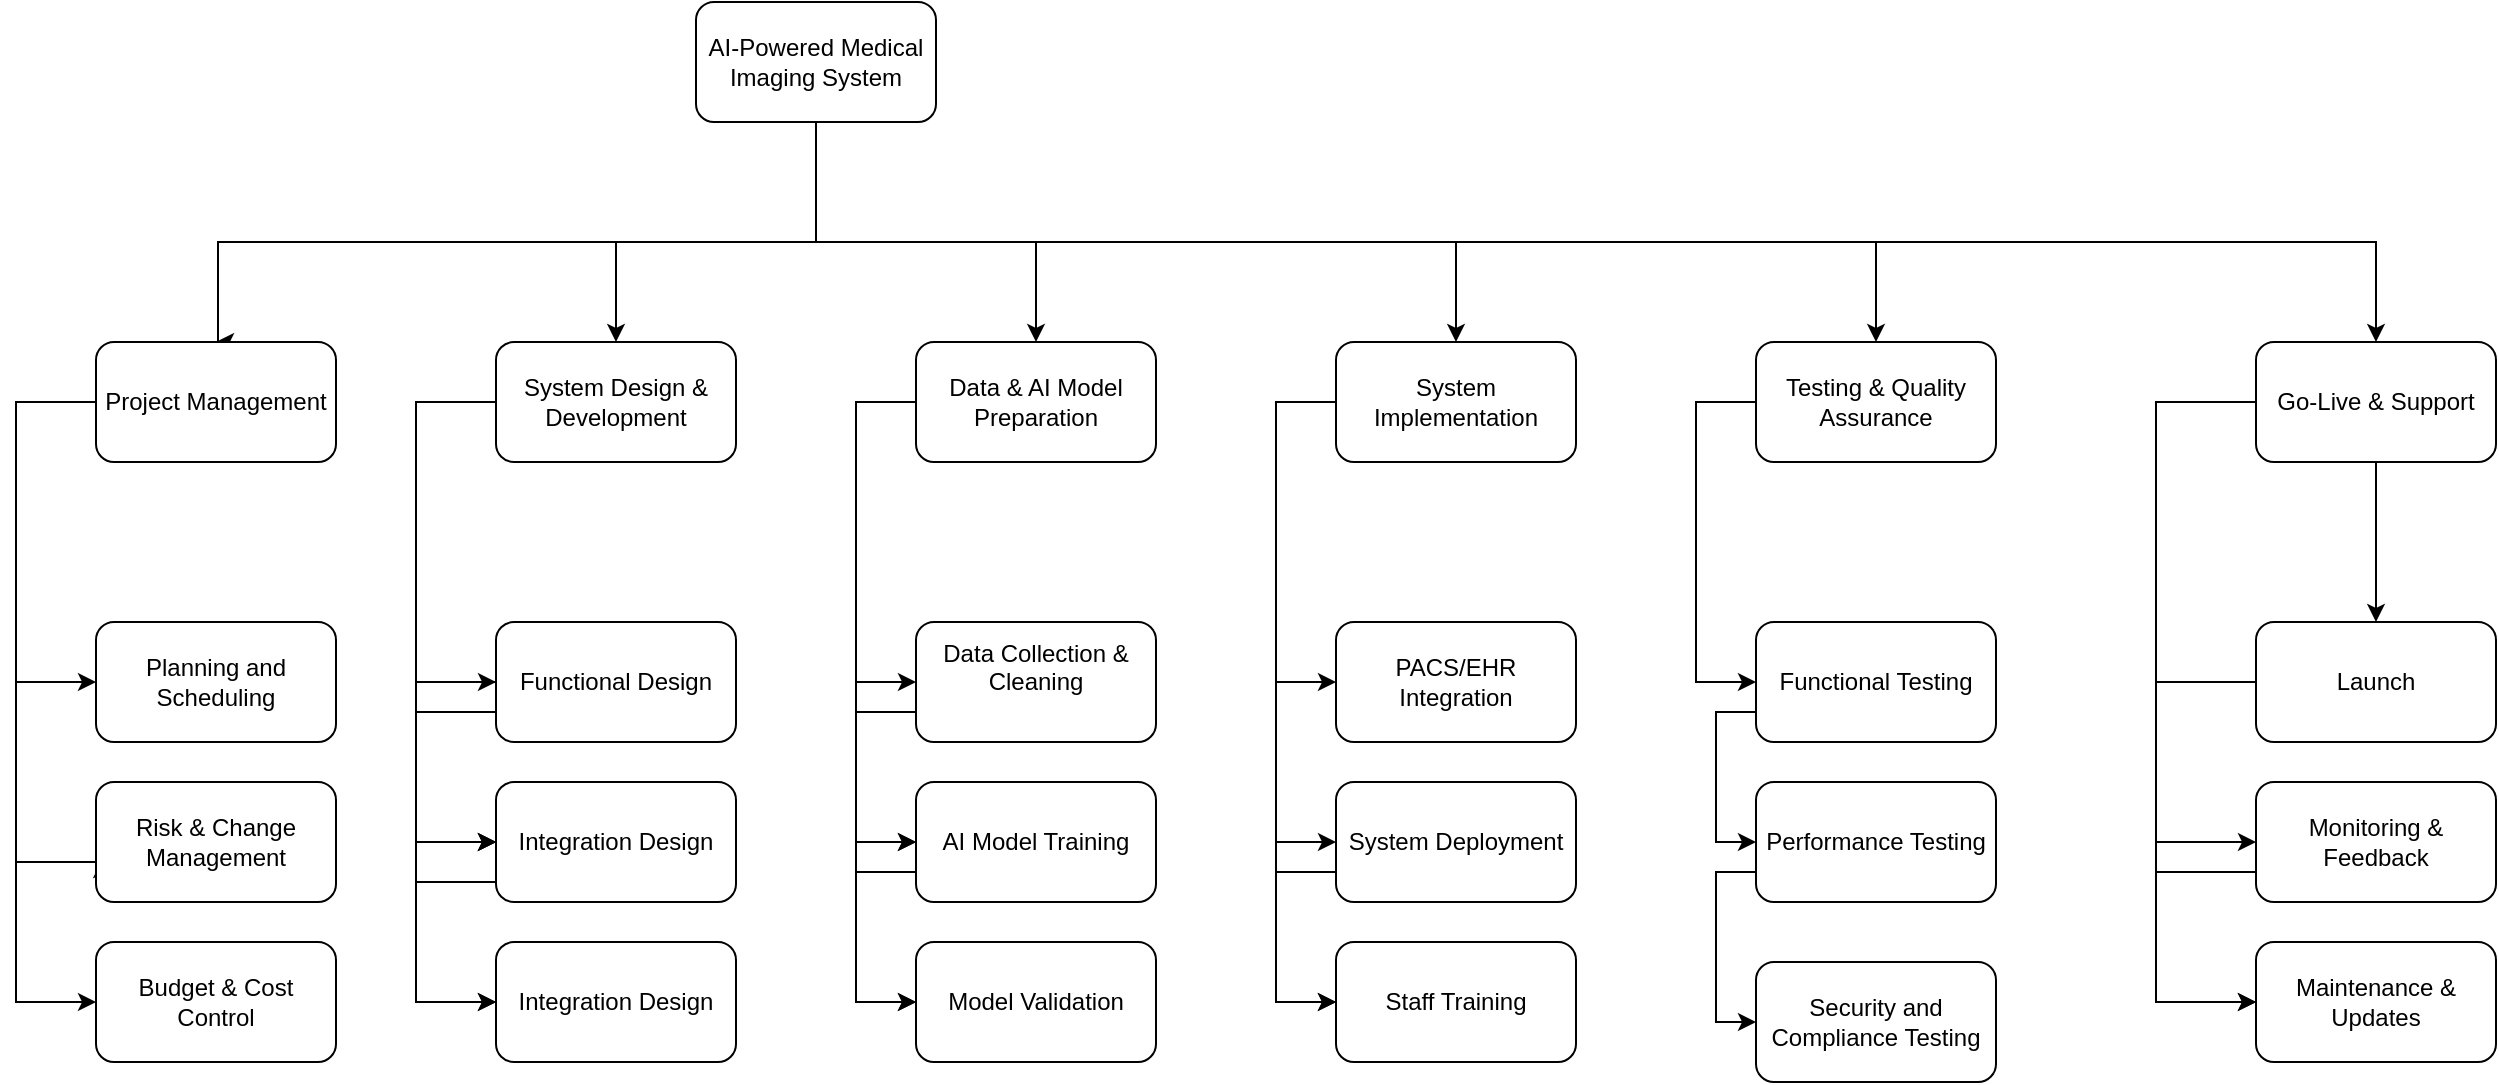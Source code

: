 <mxfile version="26.0.4">
  <diagram name="Page-1" id="nJQzhM3FjFGSAYBn0GMU">
    <mxGraphModel dx="2074" dy="1196" grid="1" gridSize="10" guides="1" tooltips="1" connect="1" arrows="1" fold="1" page="1" pageScale="1" pageWidth="850" pageHeight="1100" math="0" shadow="0">
      <root>
        <mxCell id="0" />
        <mxCell id="1" parent="0" />
        <mxCell id="jb3Zaknvb_DmuaJsOMX0-2" style="edgeStyle=orthogonalEdgeStyle;rounded=0;orthogonalLoop=1;jettySize=auto;html=1;entryX=0.5;entryY=0;entryDx=0;entryDy=0;" edge="1" parent="1" source="jb3Zaknvb_DmuaJsOMX0-1" target="jb3Zaknvb_DmuaJsOMX0-3">
          <mxGeometry relative="1" as="geometry">
            <mxPoint x="110" y="340" as="targetPoint" />
            <Array as="points">
              <mxPoint x="410" y="250" />
              <mxPoint x="111" y="250" />
            </Array>
          </mxGeometry>
        </mxCell>
        <mxCell id="jb3Zaknvb_DmuaJsOMX0-12" style="edgeStyle=orthogonalEdgeStyle;rounded=0;orthogonalLoop=1;jettySize=auto;html=1;" edge="1" parent="1" source="jb3Zaknvb_DmuaJsOMX0-1" target="jb3Zaknvb_DmuaJsOMX0-11">
          <mxGeometry relative="1" as="geometry">
            <Array as="points">
              <mxPoint x="410" y="250" />
              <mxPoint x="310" y="250" />
            </Array>
          </mxGeometry>
        </mxCell>
        <mxCell id="jb3Zaknvb_DmuaJsOMX0-23" style="edgeStyle=orthogonalEdgeStyle;rounded=0;orthogonalLoop=1;jettySize=auto;html=1;entryX=0.5;entryY=0;entryDx=0;entryDy=0;" edge="1" parent="1" source="jb3Zaknvb_DmuaJsOMX0-1" target="jb3Zaknvb_DmuaJsOMX0-22">
          <mxGeometry relative="1" as="geometry">
            <Array as="points">
              <mxPoint x="410" y="250" />
              <mxPoint x="520" y="250" />
            </Array>
          </mxGeometry>
        </mxCell>
        <mxCell id="jb3Zaknvb_DmuaJsOMX0-34" style="edgeStyle=orthogonalEdgeStyle;rounded=0;orthogonalLoop=1;jettySize=auto;html=1;" edge="1" parent="1" source="jb3Zaknvb_DmuaJsOMX0-1" target="jb3Zaknvb_DmuaJsOMX0-33">
          <mxGeometry relative="1" as="geometry">
            <Array as="points">
              <mxPoint x="410" y="250" />
              <mxPoint x="730" y="250" />
            </Array>
          </mxGeometry>
        </mxCell>
        <mxCell id="jb3Zaknvb_DmuaJsOMX0-43" style="edgeStyle=orthogonalEdgeStyle;rounded=0;orthogonalLoop=1;jettySize=auto;html=1;entryX=0.5;entryY=0;entryDx=0;entryDy=0;" edge="1" parent="1" source="jb3Zaknvb_DmuaJsOMX0-1" target="jb3Zaknvb_DmuaJsOMX0-42">
          <mxGeometry relative="1" as="geometry">
            <Array as="points">
              <mxPoint x="410" y="250" />
              <mxPoint x="940" y="250" />
            </Array>
          </mxGeometry>
        </mxCell>
        <mxCell id="jb3Zaknvb_DmuaJsOMX0-53" style="edgeStyle=orthogonalEdgeStyle;rounded=0;orthogonalLoop=1;jettySize=auto;html=1;entryX=0.5;entryY=0;entryDx=0;entryDy=0;" edge="1" parent="1" source="jb3Zaknvb_DmuaJsOMX0-1" target="jb3Zaknvb_DmuaJsOMX0-52">
          <mxGeometry relative="1" as="geometry">
            <Array as="points">
              <mxPoint x="410" y="250" />
              <mxPoint x="1190" y="250" />
            </Array>
          </mxGeometry>
        </mxCell>
        <mxCell id="jb3Zaknvb_DmuaJsOMX0-1" value="AI-Powered Medical Imaging System" style="rounded=1;whiteSpace=wrap;html=1;" vertex="1" parent="1">
          <mxGeometry x="350" y="130" width="120" height="60" as="geometry" />
        </mxCell>
        <mxCell id="jb3Zaknvb_DmuaJsOMX0-5" value="" style="edgeStyle=orthogonalEdgeStyle;rounded=0;orthogonalLoop=1;jettySize=auto;html=1;" edge="1" parent="1" source="jb3Zaknvb_DmuaJsOMX0-3" target="jb3Zaknvb_DmuaJsOMX0-4">
          <mxGeometry relative="1" as="geometry">
            <Array as="points">
              <mxPoint x="10" y="330" />
              <mxPoint x="10" y="470" />
            </Array>
          </mxGeometry>
        </mxCell>
        <mxCell id="jb3Zaknvb_DmuaJsOMX0-7" style="edgeStyle=orthogonalEdgeStyle;rounded=0;orthogonalLoop=1;jettySize=auto;html=1;entryX=0.025;entryY=0.65;entryDx=0;entryDy=0;entryPerimeter=0;" edge="1" parent="1" source="jb3Zaknvb_DmuaJsOMX0-3" target="jb3Zaknvb_DmuaJsOMX0-8">
          <mxGeometry relative="1" as="geometry">
            <mxPoint x="10" y="570" as="targetPoint" />
            <Array as="points">
              <mxPoint x="10" y="330" />
              <mxPoint x="10" y="560" />
            </Array>
          </mxGeometry>
        </mxCell>
        <mxCell id="jb3Zaknvb_DmuaJsOMX0-10" style="edgeStyle=orthogonalEdgeStyle;rounded=0;orthogonalLoop=1;jettySize=auto;html=1;entryX=0;entryY=0.5;entryDx=0;entryDy=0;" edge="1" parent="1" source="jb3Zaknvb_DmuaJsOMX0-3" target="jb3Zaknvb_DmuaJsOMX0-9">
          <mxGeometry relative="1" as="geometry">
            <Array as="points">
              <mxPoint x="10" y="330" />
              <mxPoint x="10" y="630" />
            </Array>
          </mxGeometry>
        </mxCell>
        <mxCell id="jb3Zaknvb_DmuaJsOMX0-3" value="Project Management" style="rounded=1;whiteSpace=wrap;html=1;" vertex="1" parent="1">
          <mxGeometry x="50" y="300" width="120" height="60" as="geometry" />
        </mxCell>
        <mxCell id="jb3Zaknvb_DmuaJsOMX0-4" value="Planning and Scheduling" style="whiteSpace=wrap;html=1;rounded=1;" vertex="1" parent="1">
          <mxGeometry x="50" y="440" width="120" height="60" as="geometry" />
        </mxCell>
        <mxCell id="jb3Zaknvb_DmuaJsOMX0-8" value="Risk &amp;amp; Change Management" style="whiteSpace=wrap;html=1;rounded=1;" vertex="1" parent="1">
          <mxGeometry x="50" y="520" width="120" height="60" as="geometry" />
        </mxCell>
        <mxCell id="jb3Zaknvb_DmuaJsOMX0-9" value="Budget &amp;amp; Cost Control" style="whiteSpace=wrap;html=1;rounded=1;" vertex="1" parent="1">
          <mxGeometry x="50" y="600" width="120" height="60" as="geometry" />
        </mxCell>
        <mxCell id="jb3Zaknvb_DmuaJsOMX0-14" value="" style="edgeStyle=orthogonalEdgeStyle;rounded=0;orthogonalLoop=1;jettySize=auto;html=1;" edge="1" parent="1" source="jb3Zaknvb_DmuaJsOMX0-11" target="jb3Zaknvb_DmuaJsOMX0-13">
          <mxGeometry relative="1" as="geometry">
            <Array as="points">
              <mxPoint x="210" y="330" />
              <mxPoint x="210" y="470" />
            </Array>
          </mxGeometry>
        </mxCell>
        <mxCell id="jb3Zaknvb_DmuaJsOMX0-16" style="edgeStyle=orthogonalEdgeStyle;rounded=0;orthogonalLoop=1;jettySize=auto;html=1;entryX=0;entryY=0.5;entryDx=0;entryDy=0;" edge="1" parent="1" source="jb3Zaknvb_DmuaJsOMX0-11" target="jb3Zaknvb_DmuaJsOMX0-15">
          <mxGeometry relative="1" as="geometry">
            <Array as="points">
              <mxPoint x="210" y="330" />
              <mxPoint x="210" y="550" />
            </Array>
          </mxGeometry>
        </mxCell>
        <mxCell id="jb3Zaknvb_DmuaJsOMX0-20" style="edgeStyle=orthogonalEdgeStyle;rounded=0;orthogonalLoop=1;jettySize=auto;html=1;entryX=0;entryY=0.5;entryDx=0;entryDy=0;" edge="1" parent="1" source="jb3Zaknvb_DmuaJsOMX0-11" target="jb3Zaknvb_DmuaJsOMX0-19">
          <mxGeometry relative="1" as="geometry">
            <Array as="points">
              <mxPoint x="210" y="330" />
              <mxPoint x="210" y="630" />
            </Array>
          </mxGeometry>
        </mxCell>
        <mxCell id="jb3Zaknvb_DmuaJsOMX0-11" value="System Design &amp;amp; Development" style="rounded=1;whiteSpace=wrap;html=1;" vertex="1" parent="1">
          <mxGeometry x="250" y="300" width="120" height="60" as="geometry" />
        </mxCell>
        <mxCell id="jb3Zaknvb_DmuaJsOMX0-17" style="edgeStyle=orthogonalEdgeStyle;rounded=0;orthogonalLoop=1;jettySize=auto;html=1;entryX=0;entryY=0.5;entryDx=0;entryDy=0;" edge="1" parent="1" source="jb3Zaknvb_DmuaJsOMX0-13" target="jb3Zaknvb_DmuaJsOMX0-15">
          <mxGeometry relative="1" as="geometry">
            <Array as="points">
              <mxPoint x="210" y="470" />
              <mxPoint x="210" y="550" />
            </Array>
          </mxGeometry>
        </mxCell>
        <mxCell id="jb3Zaknvb_DmuaJsOMX0-18" style="edgeStyle=orthogonalEdgeStyle;rounded=0;orthogonalLoop=1;jettySize=auto;html=1;exitX=0;exitY=0.75;exitDx=0;exitDy=0;entryX=0;entryY=0.5;entryDx=0;entryDy=0;" edge="1" parent="1" source="jb3Zaknvb_DmuaJsOMX0-13" target="jb3Zaknvb_DmuaJsOMX0-15">
          <mxGeometry relative="1" as="geometry">
            <mxPoint x="210" y="550" as="targetPoint" />
            <Array as="points">
              <mxPoint x="210" y="485" />
              <mxPoint x="210" y="550" />
            </Array>
          </mxGeometry>
        </mxCell>
        <mxCell id="jb3Zaknvb_DmuaJsOMX0-13" value="Functional Design" style="whiteSpace=wrap;html=1;rounded=1;" vertex="1" parent="1">
          <mxGeometry x="250" y="440" width="120" height="60" as="geometry" />
        </mxCell>
        <mxCell id="jb3Zaknvb_DmuaJsOMX0-21" style="edgeStyle=orthogonalEdgeStyle;rounded=0;orthogonalLoop=1;jettySize=auto;html=1;entryX=0;entryY=0.5;entryDx=0;entryDy=0;" edge="1" parent="1" source="jb3Zaknvb_DmuaJsOMX0-15" target="jb3Zaknvb_DmuaJsOMX0-19">
          <mxGeometry relative="1" as="geometry">
            <mxPoint x="230" y="600" as="targetPoint" />
            <Array as="points">
              <mxPoint x="210" y="570" />
              <mxPoint x="210" y="630" />
            </Array>
          </mxGeometry>
        </mxCell>
        <mxCell id="jb3Zaknvb_DmuaJsOMX0-15" value="Integration Design" style="whiteSpace=wrap;html=1;rounded=1;" vertex="1" parent="1">
          <mxGeometry x="250" y="520" width="120" height="60" as="geometry" />
        </mxCell>
        <mxCell id="jb3Zaknvb_DmuaJsOMX0-19" value="Integration Design" style="whiteSpace=wrap;html=1;rounded=1;" vertex="1" parent="1">
          <mxGeometry x="250" y="600" width="120" height="60" as="geometry" />
        </mxCell>
        <mxCell id="jb3Zaknvb_DmuaJsOMX0-25" value="" style="edgeStyle=orthogonalEdgeStyle;rounded=0;orthogonalLoop=1;jettySize=auto;html=1;" edge="1" parent="1" source="jb3Zaknvb_DmuaJsOMX0-22" target="jb3Zaknvb_DmuaJsOMX0-24">
          <mxGeometry relative="1" as="geometry">
            <Array as="points">
              <mxPoint x="430" y="330" />
              <mxPoint x="430" y="470" />
            </Array>
          </mxGeometry>
        </mxCell>
        <mxCell id="jb3Zaknvb_DmuaJsOMX0-28" style="edgeStyle=orthogonalEdgeStyle;rounded=0;orthogonalLoop=1;jettySize=auto;html=1;entryX=0;entryY=0.5;entryDx=0;entryDy=0;" edge="1" parent="1" source="jb3Zaknvb_DmuaJsOMX0-22" target="jb3Zaknvb_DmuaJsOMX0-26">
          <mxGeometry relative="1" as="geometry">
            <Array as="points">
              <mxPoint x="430" y="330" />
              <mxPoint x="430" y="550" />
            </Array>
          </mxGeometry>
        </mxCell>
        <mxCell id="jb3Zaknvb_DmuaJsOMX0-31" style="edgeStyle=orthogonalEdgeStyle;rounded=0;orthogonalLoop=1;jettySize=auto;html=1;entryX=0;entryY=0.5;entryDx=0;entryDy=0;" edge="1" parent="1" source="jb3Zaknvb_DmuaJsOMX0-22" target="jb3Zaknvb_DmuaJsOMX0-30">
          <mxGeometry relative="1" as="geometry">
            <Array as="points">
              <mxPoint x="430" y="330" />
              <mxPoint x="430" y="630" />
            </Array>
          </mxGeometry>
        </mxCell>
        <mxCell id="jb3Zaknvb_DmuaJsOMX0-22" value="Data &amp;amp; AI Model Preparation" style="rounded=1;whiteSpace=wrap;html=1;" vertex="1" parent="1">
          <mxGeometry x="460" y="300" width="120" height="60" as="geometry" />
        </mxCell>
        <mxCell id="jb3Zaknvb_DmuaJsOMX0-29" style="edgeStyle=orthogonalEdgeStyle;rounded=0;orthogonalLoop=1;jettySize=auto;html=1;exitX=0;exitY=0.75;exitDx=0;exitDy=0;entryX=0;entryY=0.5;entryDx=0;entryDy=0;" edge="1" parent="1" source="jb3Zaknvb_DmuaJsOMX0-24" target="jb3Zaknvb_DmuaJsOMX0-26">
          <mxGeometry relative="1" as="geometry">
            <Array as="points">
              <mxPoint x="430" y="485" />
              <mxPoint x="430" y="550" />
            </Array>
          </mxGeometry>
        </mxCell>
        <mxCell id="jb3Zaknvb_DmuaJsOMX0-24" value="&#xa; Data Collection &amp;amp; Cleaning&#xa;&#xa;" style="whiteSpace=wrap;html=1;rounded=1;" vertex="1" parent="1">
          <mxGeometry x="460" y="440" width="120" height="60" as="geometry" />
        </mxCell>
        <mxCell id="jb3Zaknvb_DmuaJsOMX0-32" style="edgeStyle=orthogonalEdgeStyle;rounded=0;orthogonalLoop=1;jettySize=auto;html=1;exitX=0;exitY=0.75;exitDx=0;exitDy=0;entryX=0;entryY=0.5;entryDx=0;entryDy=0;" edge="1" parent="1" source="jb3Zaknvb_DmuaJsOMX0-26" target="jb3Zaknvb_DmuaJsOMX0-30">
          <mxGeometry relative="1" as="geometry">
            <Array as="points">
              <mxPoint x="430" y="565" />
              <mxPoint x="430" y="630" />
            </Array>
          </mxGeometry>
        </mxCell>
        <mxCell id="jb3Zaknvb_DmuaJsOMX0-26" value="AI Model Training" style="whiteSpace=wrap;html=1;rounded=1;" vertex="1" parent="1">
          <mxGeometry x="460" y="520" width="120" height="60" as="geometry" />
        </mxCell>
        <mxCell id="jb3Zaknvb_DmuaJsOMX0-30" value="Model Validation" style="whiteSpace=wrap;html=1;rounded=1;" vertex="1" parent="1">
          <mxGeometry x="460" y="600" width="120" height="60" as="geometry" />
        </mxCell>
        <mxCell id="jb3Zaknvb_DmuaJsOMX0-36" value="" style="edgeStyle=orthogonalEdgeStyle;rounded=0;orthogonalLoop=1;jettySize=auto;html=1;" edge="1" parent="1" source="jb3Zaknvb_DmuaJsOMX0-33" target="jb3Zaknvb_DmuaJsOMX0-35">
          <mxGeometry relative="1" as="geometry">
            <Array as="points">
              <mxPoint x="640" y="330" />
              <mxPoint x="640" y="470" />
            </Array>
          </mxGeometry>
        </mxCell>
        <mxCell id="jb3Zaknvb_DmuaJsOMX0-38" style="edgeStyle=orthogonalEdgeStyle;rounded=0;orthogonalLoop=1;jettySize=auto;html=1;entryX=0;entryY=0.5;entryDx=0;entryDy=0;" edge="1" parent="1" source="jb3Zaknvb_DmuaJsOMX0-33" target="jb3Zaknvb_DmuaJsOMX0-37">
          <mxGeometry relative="1" as="geometry">
            <Array as="points">
              <mxPoint x="640" y="330" />
              <mxPoint x="640" y="550" />
            </Array>
          </mxGeometry>
        </mxCell>
        <mxCell id="jb3Zaknvb_DmuaJsOMX0-40" style="edgeStyle=orthogonalEdgeStyle;rounded=0;orthogonalLoop=1;jettySize=auto;html=1;entryX=0;entryY=0.5;entryDx=0;entryDy=0;" edge="1" parent="1" source="jb3Zaknvb_DmuaJsOMX0-33" target="jb3Zaknvb_DmuaJsOMX0-39">
          <mxGeometry relative="1" as="geometry">
            <Array as="points">
              <mxPoint x="640" y="330" />
              <mxPoint x="640" y="630" />
            </Array>
          </mxGeometry>
        </mxCell>
        <mxCell id="jb3Zaknvb_DmuaJsOMX0-33" value="System Implementation" style="rounded=1;whiteSpace=wrap;html=1;" vertex="1" parent="1">
          <mxGeometry x="670" y="300" width="120" height="60" as="geometry" />
        </mxCell>
        <mxCell id="jb3Zaknvb_DmuaJsOMX0-35" value="PACS/EHR Integration" style="whiteSpace=wrap;html=1;rounded=1;" vertex="1" parent="1">
          <mxGeometry x="670" y="440" width="120" height="60" as="geometry" />
        </mxCell>
        <mxCell id="jb3Zaknvb_DmuaJsOMX0-41" style="edgeStyle=orthogonalEdgeStyle;rounded=0;orthogonalLoop=1;jettySize=auto;html=1;exitX=0;exitY=0.75;exitDx=0;exitDy=0;entryX=0;entryY=0.5;entryDx=0;entryDy=0;" edge="1" parent="1" source="jb3Zaknvb_DmuaJsOMX0-37" target="jb3Zaknvb_DmuaJsOMX0-39">
          <mxGeometry relative="1" as="geometry">
            <Array as="points">
              <mxPoint x="640" y="565" />
              <mxPoint x="640" y="630" />
            </Array>
          </mxGeometry>
        </mxCell>
        <mxCell id="jb3Zaknvb_DmuaJsOMX0-37" value="System Deployment" style="whiteSpace=wrap;html=1;rounded=1;" vertex="1" parent="1">
          <mxGeometry x="670" y="520" width="120" height="60" as="geometry" />
        </mxCell>
        <mxCell id="jb3Zaknvb_DmuaJsOMX0-39" value="Staff Training" style="whiteSpace=wrap;html=1;rounded=1;" vertex="1" parent="1">
          <mxGeometry x="670" y="600" width="120" height="60" as="geometry" />
        </mxCell>
        <mxCell id="jb3Zaknvb_DmuaJsOMX0-46" value="" style="edgeStyle=orthogonalEdgeStyle;rounded=0;orthogonalLoop=1;jettySize=auto;html=1;" edge="1" parent="1" source="jb3Zaknvb_DmuaJsOMX0-42" target="jb3Zaknvb_DmuaJsOMX0-45">
          <mxGeometry relative="1" as="geometry">
            <Array as="points">
              <mxPoint x="850" y="330" />
              <mxPoint x="850" y="470" />
            </Array>
          </mxGeometry>
        </mxCell>
        <mxCell id="jb3Zaknvb_DmuaJsOMX0-42" value="&lt;span data-end=&quot;940&quot; data-start=&quot;906&quot;&gt;Testing &amp;amp; Quality Assurance&lt;/span&gt;" style="rounded=1;whiteSpace=wrap;html=1;" vertex="1" parent="1">
          <mxGeometry x="880" y="300" width="120" height="60" as="geometry" />
        </mxCell>
        <mxCell id="jb3Zaknvb_DmuaJsOMX0-49" style="edgeStyle=orthogonalEdgeStyle;rounded=0;orthogonalLoop=1;jettySize=auto;html=1;exitX=0;exitY=0.75;exitDx=0;exitDy=0;entryX=0;entryY=0.5;entryDx=0;entryDy=0;" edge="1" parent="1" source="jb3Zaknvb_DmuaJsOMX0-45" target="jb3Zaknvb_DmuaJsOMX0-47">
          <mxGeometry relative="1" as="geometry" />
        </mxCell>
        <mxCell id="jb3Zaknvb_DmuaJsOMX0-45" value="Functional Testing" style="whiteSpace=wrap;html=1;rounded=1;" vertex="1" parent="1">
          <mxGeometry x="880" y="440" width="120" height="60" as="geometry" />
        </mxCell>
        <mxCell id="jb3Zaknvb_DmuaJsOMX0-50" style="edgeStyle=orthogonalEdgeStyle;rounded=0;orthogonalLoop=1;jettySize=auto;html=1;exitX=0;exitY=0.75;exitDx=0;exitDy=0;entryX=0;entryY=0.5;entryDx=0;entryDy=0;" edge="1" parent="1" source="jb3Zaknvb_DmuaJsOMX0-47" target="jb3Zaknvb_DmuaJsOMX0-48">
          <mxGeometry relative="1" as="geometry" />
        </mxCell>
        <mxCell id="jb3Zaknvb_DmuaJsOMX0-47" value="Performance Testing" style="whiteSpace=wrap;html=1;rounded=1;" vertex="1" parent="1">
          <mxGeometry x="880" y="520" width="120" height="60" as="geometry" />
        </mxCell>
        <mxCell id="jb3Zaknvb_DmuaJsOMX0-48" value="Security and Compliance Testing" style="whiteSpace=wrap;html=1;rounded=1;" vertex="1" parent="1">
          <mxGeometry x="880" y="610" width="120" height="60" as="geometry" />
        </mxCell>
        <mxCell id="jb3Zaknvb_DmuaJsOMX0-55" value="" style="edgeStyle=orthogonalEdgeStyle;rounded=0;orthogonalLoop=1;jettySize=auto;html=1;" edge="1" parent="1" source="jb3Zaknvb_DmuaJsOMX0-52" target="jb3Zaknvb_DmuaJsOMX0-54">
          <mxGeometry relative="1" as="geometry" />
        </mxCell>
        <mxCell id="jb3Zaknvb_DmuaJsOMX0-59" style="edgeStyle=orthogonalEdgeStyle;rounded=0;orthogonalLoop=1;jettySize=auto;html=1;entryX=0;entryY=0.5;entryDx=0;entryDy=0;" edge="1" parent="1" source="jb3Zaknvb_DmuaJsOMX0-52" target="jb3Zaknvb_DmuaJsOMX0-58">
          <mxGeometry relative="1" as="geometry">
            <Array as="points">
              <mxPoint x="1080" y="330" />
              <mxPoint x="1080" y="630" />
            </Array>
          </mxGeometry>
        </mxCell>
        <mxCell id="jb3Zaknvb_DmuaJsOMX0-52" value="&lt;span data-end=&quot;940&quot; data-start=&quot;906&quot;&gt;Go-Live &amp;amp; Support&lt;/span&gt;" style="rounded=1;whiteSpace=wrap;html=1;" vertex="1" parent="1">
          <mxGeometry x="1130" y="300" width="120" height="60" as="geometry" />
        </mxCell>
        <mxCell id="jb3Zaknvb_DmuaJsOMX0-57" value="" style="edgeStyle=orthogonalEdgeStyle;rounded=0;orthogonalLoop=1;jettySize=auto;html=1;exitX=0;exitY=0.5;exitDx=0;exitDy=0;" edge="1" parent="1" source="jb3Zaknvb_DmuaJsOMX0-54" target="jb3Zaknvb_DmuaJsOMX0-56">
          <mxGeometry relative="1" as="geometry">
            <Array as="points">
              <mxPoint x="1080" y="470" />
              <mxPoint x="1080" y="550" />
            </Array>
          </mxGeometry>
        </mxCell>
        <mxCell id="jb3Zaknvb_DmuaJsOMX0-54" value="Launch" style="whiteSpace=wrap;html=1;rounded=1;" vertex="1" parent="1">
          <mxGeometry x="1130" y="440" width="120" height="60" as="geometry" />
        </mxCell>
        <mxCell id="jb3Zaknvb_DmuaJsOMX0-60" style="edgeStyle=orthogonalEdgeStyle;rounded=0;orthogonalLoop=1;jettySize=auto;html=1;exitX=0;exitY=0.75;exitDx=0;exitDy=0;entryX=0;entryY=0.5;entryDx=0;entryDy=0;" edge="1" parent="1" source="jb3Zaknvb_DmuaJsOMX0-56" target="jb3Zaknvb_DmuaJsOMX0-58">
          <mxGeometry relative="1" as="geometry">
            <Array as="points">
              <mxPoint x="1080" y="565" />
              <mxPoint x="1080" y="630" />
            </Array>
          </mxGeometry>
        </mxCell>
        <mxCell id="jb3Zaknvb_DmuaJsOMX0-56" value="Monitoring &amp;amp; Feedback" style="whiteSpace=wrap;html=1;rounded=1;" vertex="1" parent="1">
          <mxGeometry x="1130" y="520" width="120" height="60" as="geometry" />
        </mxCell>
        <mxCell id="jb3Zaknvb_DmuaJsOMX0-58" value="Maintenance &amp;amp; Updates" style="whiteSpace=wrap;html=1;rounded=1;" vertex="1" parent="1">
          <mxGeometry x="1130" y="600" width="120" height="60" as="geometry" />
        </mxCell>
      </root>
    </mxGraphModel>
  </diagram>
</mxfile>
